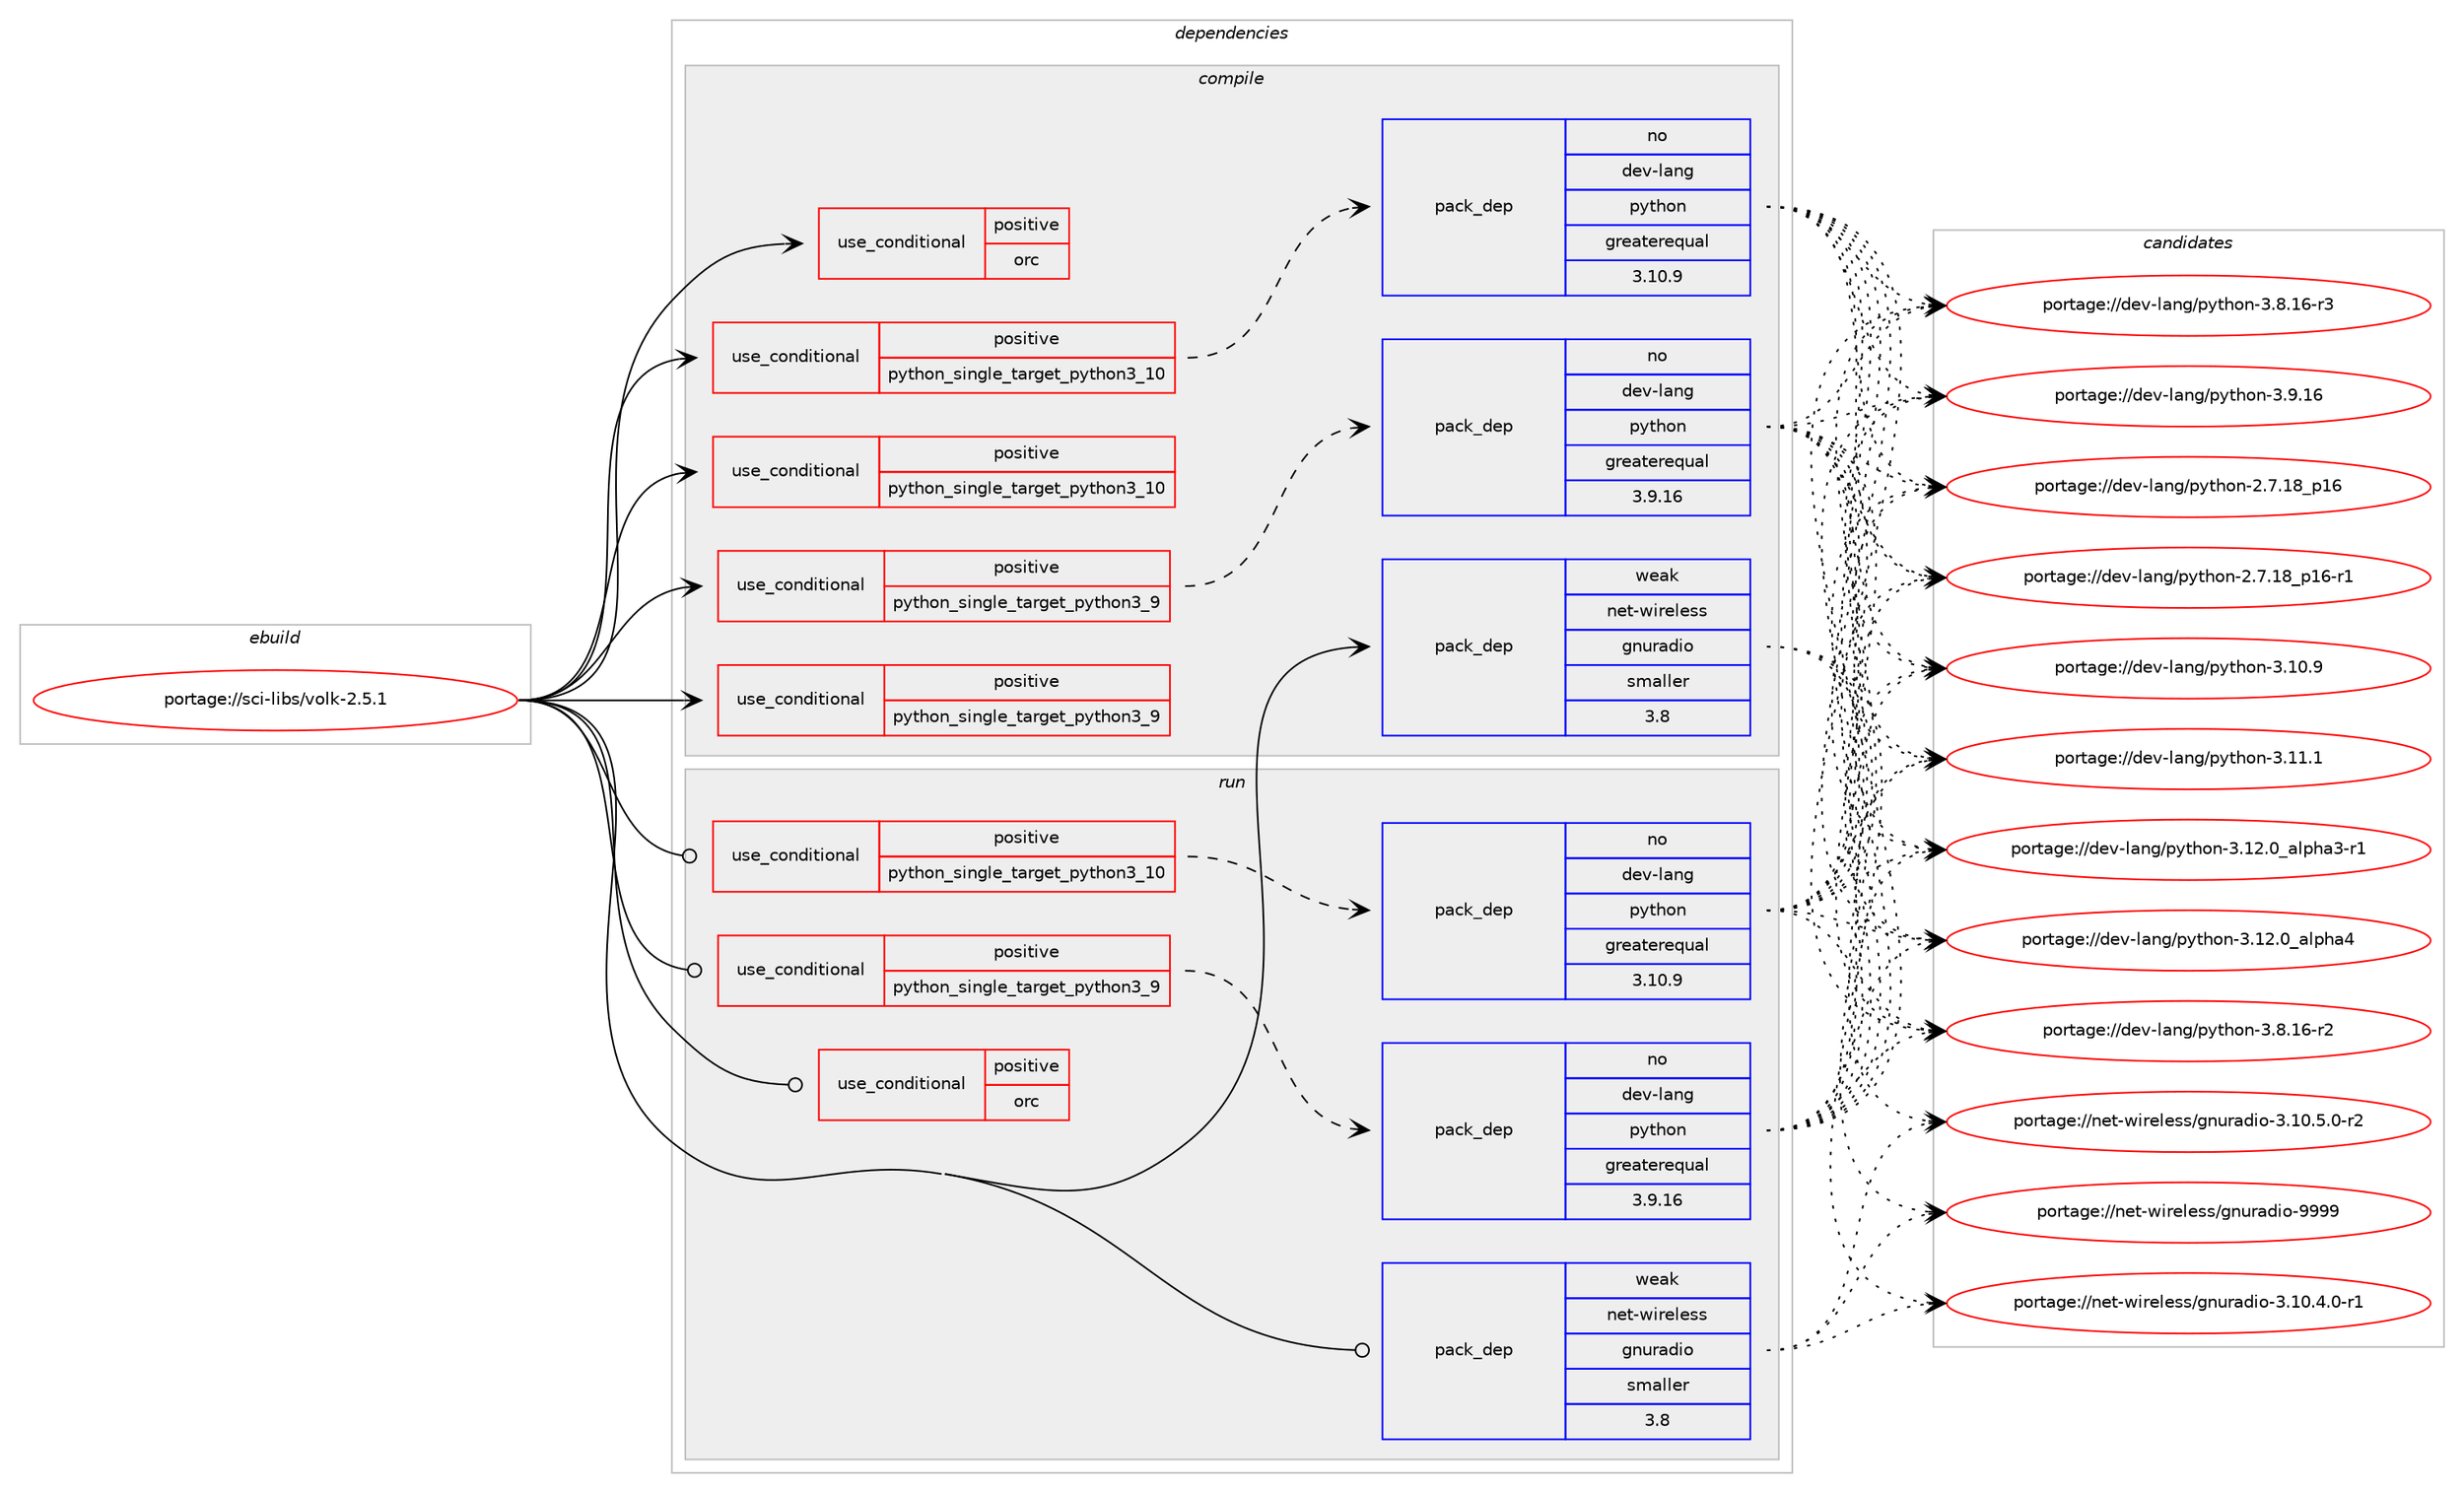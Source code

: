 digraph prolog {

# *************
# Graph options
# *************

newrank=true;
concentrate=true;
compound=true;
graph [rankdir=LR,fontname=Helvetica,fontsize=10,ranksep=1.5];#, ranksep=2.5, nodesep=0.2];
edge  [arrowhead=vee];
node  [fontname=Helvetica,fontsize=10];

# **********
# The ebuild
# **********

subgraph cluster_leftcol {
color=gray;
rank=same;
label=<<i>ebuild</i>>;
id [label="portage://sci-libs/volk-2.5.1", color=red, width=4, href="../sci-libs/volk-2.5.1.svg"];
}

# ****************
# The dependencies
# ****************

subgraph cluster_midcol {
color=gray;
label=<<i>dependencies</i>>;
subgraph cluster_compile {
fillcolor="#eeeeee";
style=filled;
label=<<i>compile</i>>;
subgraph cond2208 {
dependency3400 [label=<<TABLE BORDER="0" CELLBORDER="1" CELLSPACING="0" CELLPADDING="4"><TR><TD ROWSPAN="3" CELLPADDING="10">use_conditional</TD></TR><TR><TD>positive</TD></TR><TR><TD>orc</TD></TR></TABLE>>, shape=none, color=red];
# *** BEGIN UNKNOWN DEPENDENCY TYPE (TODO) ***
# dependency3400 -> package_dependency(portage://sci-libs/volk-2.5.1,install,no,dev-lang,orc,none,[,,],[],[])
# *** END UNKNOWN DEPENDENCY TYPE (TODO) ***

}
id:e -> dependency3400:w [weight=20,style="solid",arrowhead="vee"];
subgraph cond2209 {
dependency3401 [label=<<TABLE BORDER="0" CELLBORDER="1" CELLSPACING="0" CELLPADDING="4"><TR><TD ROWSPAN="3" CELLPADDING="10">use_conditional</TD></TR><TR><TD>positive</TD></TR><TR><TD>python_single_target_python3_10</TD></TR></TABLE>>, shape=none, color=red];
subgraph pack1159 {
dependency3402 [label=<<TABLE BORDER="0" CELLBORDER="1" CELLSPACING="0" CELLPADDING="4" WIDTH="220"><TR><TD ROWSPAN="6" CELLPADDING="30">pack_dep</TD></TR><TR><TD WIDTH="110">no</TD></TR><TR><TD>dev-lang</TD></TR><TR><TD>python</TD></TR><TR><TD>greaterequal</TD></TR><TR><TD>3.10.9</TD></TR></TABLE>>, shape=none, color=blue];
}
dependency3401:e -> dependency3402:w [weight=20,style="dashed",arrowhead="vee"];
}
id:e -> dependency3401:w [weight=20,style="solid",arrowhead="vee"];
subgraph cond2210 {
dependency3403 [label=<<TABLE BORDER="0" CELLBORDER="1" CELLSPACING="0" CELLPADDING="4"><TR><TD ROWSPAN="3" CELLPADDING="10">use_conditional</TD></TR><TR><TD>positive</TD></TR><TR><TD>python_single_target_python3_10</TD></TR></TABLE>>, shape=none, color=red];
# *** BEGIN UNKNOWN DEPENDENCY TYPE (TODO) ***
# dependency3403 -> package_dependency(portage://sci-libs/volk-2.5.1,install,no,dev-python,mako,none,[,,],[],[use(enable(python_targets_python3_10),negative)])
# *** END UNKNOWN DEPENDENCY TYPE (TODO) ***

# *** BEGIN UNKNOWN DEPENDENCY TYPE (TODO) ***
# dependency3403 -> package_dependency(portage://sci-libs/volk-2.5.1,install,no,dev-python,six,none,[,,],[],[use(enable(python_targets_python3_10),negative)])
# *** END UNKNOWN DEPENDENCY TYPE (TODO) ***

}
id:e -> dependency3403:w [weight=20,style="solid",arrowhead="vee"];
subgraph cond2211 {
dependency3404 [label=<<TABLE BORDER="0" CELLBORDER="1" CELLSPACING="0" CELLPADDING="4"><TR><TD ROWSPAN="3" CELLPADDING="10">use_conditional</TD></TR><TR><TD>positive</TD></TR><TR><TD>python_single_target_python3_9</TD></TR></TABLE>>, shape=none, color=red];
subgraph pack1160 {
dependency3405 [label=<<TABLE BORDER="0" CELLBORDER="1" CELLSPACING="0" CELLPADDING="4" WIDTH="220"><TR><TD ROWSPAN="6" CELLPADDING="30">pack_dep</TD></TR><TR><TD WIDTH="110">no</TD></TR><TR><TD>dev-lang</TD></TR><TR><TD>python</TD></TR><TR><TD>greaterequal</TD></TR><TR><TD>3.9.16</TD></TR></TABLE>>, shape=none, color=blue];
}
dependency3404:e -> dependency3405:w [weight=20,style="dashed",arrowhead="vee"];
}
id:e -> dependency3404:w [weight=20,style="solid",arrowhead="vee"];
subgraph cond2212 {
dependency3406 [label=<<TABLE BORDER="0" CELLBORDER="1" CELLSPACING="0" CELLPADDING="4"><TR><TD ROWSPAN="3" CELLPADDING="10">use_conditional</TD></TR><TR><TD>positive</TD></TR><TR><TD>python_single_target_python3_9</TD></TR></TABLE>>, shape=none, color=red];
# *** BEGIN UNKNOWN DEPENDENCY TYPE (TODO) ***
# dependency3406 -> package_dependency(portage://sci-libs/volk-2.5.1,install,no,dev-python,mako,none,[,,],[],[use(enable(python_targets_python3_9),negative)])
# *** END UNKNOWN DEPENDENCY TYPE (TODO) ***

# *** BEGIN UNKNOWN DEPENDENCY TYPE (TODO) ***
# dependency3406 -> package_dependency(portage://sci-libs/volk-2.5.1,install,no,dev-python,six,none,[,,],[],[use(enable(python_targets_python3_9),negative)])
# *** END UNKNOWN DEPENDENCY TYPE (TODO) ***

}
id:e -> dependency3406:w [weight=20,style="solid",arrowhead="vee"];
# *** BEGIN UNKNOWN DEPENDENCY TYPE (TODO) ***
# id -> package_dependency(portage://sci-libs/volk-2.5.1,install,no,dev-libs,boost,none,[,,],any_same_slot,[])
# *** END UNKNOWN DEPENDENCY TYPE (TODO) ***

subgraph pack1161 {
dependency3407 [label=<<TABLE BORDER="0" CELLBORDER="1" CELLSPACING="0" CELLPADDING="4" WIDTH="220"><TR><TD ROWSPAN="6" CELLPADDING="30">pack_dep</TD></TR><TR><TD WIDTH="110">weak</TD></TR><TR><TD>net-wireless</TD></TR><TR><TD>gnuradio</TD></TR><TR><TD>smaller</TD></TR><TR><TD>3.8</TD></TR></TABLE>>, shape=none, color=blue];
}
id:e -> dependency3407:w [weight=20,style="solid",arrowhead="vee"];
}
subgraph cluster_compileandrun {
fillcolor="#eeeeee";
style=filled;
label=<<i>compile and run</i>>;
}
subgraph cluster_run {
fillcolor="#eeeeee";
style=filled;
label=<<i>run</i>>;
subgraph cond2213 {
dependency3408 [label=<<TABLE BORDER="0" CELLBORDER="1" CELLSPACING="0" CELLPADDING="4"><TR><TD ROWSPAN="3" CELLPADDING="10">use_conditional</TD></TR><TR><TD>positive</TD></TR><TR><TD>orc</TD></TR></TABLE>>, shape=none, color=red];
# *** BEGIN UNKNOWN DEPENDENCY TYPE (TODO) ***
# dependency3408 -> package_dependency(portage://sci-libs/volk-2.5.1,run,no,dev-lang,orc,none,[,,],[],[])
# *** END UNKNOWN DEPENDENCY TYPE (TODO) ***

}
id:e -> dependency3408:w [weight=20,style="solid",arrowhead="odot"];
subgraph cond2214 {
dependency3409 [label=<<TABLE BORDER="0" CELLBORDER="1" CELLSPACING="0" CELLPADDING="4"><TR><TD ROWSPAN="3" CELLPADDING="10">use_conditional</TD></TR><TR><TD>positive</TD></TR><TR><TD>python_single_target_python3_10</TD></TR></TABLE>>, shape=none, color=red];
subgraph pack1162 {
dependency3410 [label=<<TABLE BORDER="0" CELLBORDER="1" CELLSPACING="0" CELLPADDING="4" WIDTH="220"><TR><TD ROWSPAN="6" CELLPADDING="30">pack_dep</TD></TR><TR><TD WIDTH="110">no</TD></TR><TR><TD>dev-lang</TD></TR><TR><TD>python</TD></TR><TR><TD>greaterequal</TD></TR><TR><TD>3.10.9</TD></TR></TABLE>>, shape=none, color=blue];
}
dependency3409:e -> dependency3410:w [weight=20,style="dashed",arrowhead="vee"];
}
id:e -> dependency3409:w [weight=20,style="solid",arrowhead="odot"];
subgraph cond2215 {
dependency3411 [label=<<TABLE BORDER="0" CELLBORDER="1" CELLSPACING="0" CELLPADDING="4"><TR><TD ROWSPAN="3" CELLPADDING="10">use_conditional</TD></TR><TR><TD>positive</TD></TR><TR><TD>python_single_target_python3_9</TD></TR></TABLE>>, shape=none, color=red];
subgraph pack1163 {
dependency3412 [label=<<TABLE BORDER="0" CELLBORDER="1" CELLSPACING="0" CELLPADDING="4" WIDTH="220"><TR><TD ROWSPAN="6" CELLPADDING="30">pack_dep</TD></TR><TR><TD WIDTH="110">no</TD></TR><TR><TD>dev-lang</TD></TR><TR><TD>python</TD></TR><TR><TD>greaterequal</TD></TR><TR><TD>3.9.16</TD></TR></TABLE>>, shape=none, color=blue];
}
dependency3411:e -> dependency3412:w [weight=20,style="dashed",arrowhead="vee"];
}
id:e -> dependency3411:w [weight=20,style="solid",arrowhead="odot"];
# *** BEGIN UNKNOWN DEPENDENCY TYPE (TODO) ***
# id -> package_dependency(portage://sci-libs/volk-2.5.1,run,no,dev-libs,boost,none,[,,],any_same_slot,[])
# *** END UNKNOWN DEPENDENCY TYPE (TODO) ***

subgraph pack1164 {
dependency3413 [label=<<TABLE BORDER="0" CELLBORDER="1" CELLSPACING="0" CELLPADDING="4" WIDTH="220"><TR><TD ROWSPAN="6" CELLPADDING="30">pack_dep</TD></TR><TR><TD WIDTH="110">weak</TD></TR><TR><TD>net-wireless</TD></TR><TR><TD>gnuradio</TD></TR><TR><TD>smaller</TD></TR><TR><TD>3.8</TD></TR></TABLE>>, shape=none, color=blue];
}
id:e -> dependency3413:w [weight=20,style="solid",arrowhead="odot"];
}
}

# **************
# The candidates
# **************

subgraph cluster_choices {
rank=same;
color=gray;
label=<<i>candidates</i>>;

subgraph choice1159 {
color=black;
nodesep=1;
choice10010111845108971101034711212111610411111045504655464956951124954 [label="portage://dev-lang/python-2.7.18_p16", color=red, width=4,href="../dev-lang/python-2.7.18_p16.svg"];
choice100101118451089711010347112121116104111110455046554649569511249544511449 [label="portage://dev-lang/python-2.7.18_p16-r1", color=red, width=4,href="../dev-lang/python-2.7.18_p16-r1.svg"];
choice10010111845108971101034711212111610411111045514649484657 [label="portage://dev-lang/python-3.10.9", color=red, width=4,href="../dev-lang/python-3.10.9.svg"];
choice10010111845108971101034711212111610411111045514649494649 [label="portage://dev-lang/python-3.11.1", color=red, width=4,href="../dev-lang/python-3.11.1.svg"];
choice10010111845108971101034711212111610411111045514649504648959710811210497514511449 [label="portage://dev-lang/python-3.12.0_alpha3-r1", color=red, width=4,href="../dev-lang/python-3.12.0_alpha3-r1.svg"];
choice1001011184510897110103471121211161041111104551464950464895971081121049752 [label="portage://dev-lang/python-3.12.0_alpha4", color=red, width=4,href="../dev-lang/python-3.12.0_alpha4.svg"];
choice100101118451089711010347112121116104111110455146564649544511450 [label="portage://dev-lang/python-3.8.16-r2", color=red, width=4,href="../dev-lang/python-3.8.16-r2.svg"];
choice100101118451089711010347112121116104111110455146564649544511451 [label="portage://dev-lang/python-3.8.16-r3", color=red, width=4,href="../dev-lang/python-3.8.16-r3.svg"];
choice10010111845108971101034711212111610411111045514657464954 [label="portage://dev-lang/python-3.9.16", color=red, width=4,href="../dev-lang/python-3.9.16.svg"];
dependency3402:e -> choice10010111845108971101034711212111610411111045504655464956951124954:w [style=dotted,weight="100"];
dependency3402:e -> choice100101118451089711010347112121116104111110455046554649569511249544511449:w [style=dotted,weight="100"];
dependency3402:e -> choice10010111845108971101034711212111610411111045514649484657:w [style=dotted,weight="100"];
dependency3402:e -> choice10010111845108971101034711212111610411111045514649494649:w [style=dotted,weight="100"];
dependency3402:e -> choice10010111845108971101034711212111610411111045514649504648959710811210497514511449:w [style=dotted,weight="100"];
dependency3402:e -> choice1001011184510897110103471121211161041111104551464950464895971081121049752:w [style=dotted,weight="100"];
dependency3402:e -> choice100101118451089711010347112121116104111110455146564649544511450:w [style=dotted,weight="100"];
dependency3402:e -> choice100101118451089711010347112121116104111110455146564649544511451:w [style=dotted,weight="100"];
dependency3402:e -> choice10010111845108971101034711212111610411111045514657464954:w [style=dotted,weight="100"];
}
subgraph choice1160 {
color=black;
nodesep=1;
choice10010111845108971101034711212111610411111045504655464956951124954 [label="portage://dev-lang/python-2.7.18_p16", color=red, width=4,href="../dev-lang/python-2.7.18_p16.svg"];
choice100101118451089711010347112121116104111110455046554649569511249544511449 [label="portage://dev-lang/python-2.7.18_p16-r1", color=red, width=4,href="../dev-lang/python-2.7.18_p16-r1.svg"];
choice10010111845108971101034711212111610411111045514649484657 [label="portage://dev-lang/python-3.10.9", color=red, width=4,href="../dev-lang/python-3.10.9.svg"];
choice10010111845108971101034711212111610411111045514649494649 [label="portage://dev-lang/python-3.11.1", color=red, width=4,href="../dev-lang/python-3.11.1.svg"];
choice10010111845108971101034711212111610411111045514649504648959710811210497514511449 [label="portage://dev-lang/python-3.12.0_alpha3-r1", color=red, width=4,href="../dev-lang/python-3.12.0_alpha3-r1.svg"];
choice1001011184510897110103471121211161041111104551464950464895971081121049752 [label="portage://dev-lang/python-3.12.0_alpha4", color=red, width=4,href="../dev-lang/python-3.12.0_alpha4.svg"];
choice100101118451089711010347112121116104111110455146564649544511450 [label="portage://dev-lang/python-3.8.16-r2", color=red, width=4,href="../dev-lang/python-3.8.16-r2.svg"];
choice100101118451089711010347112121116104111110455146564649544511451 [label="portage://dev-lang/python-3.8.16-r3", color=red, width=4,href="../dev-lang/python-3.8.16-r3.svg"];
choice10010111845108971101034711212111610411111045514657464954 [label="portage://dev-lang/python-3.9.16", color=red, width=4,href="../dev-lang/python-3.9.16.svg"];
dependency3405:e -> choice10010111845108971101034711212111610411111045504655464956951124954:w [style=dotted,weight="100"];
dependency3405:e -> choice100101118451089711010347112121116104111110455046554649569511249544511449:w [style=dotted,weight="100"];
dependency3405:e -> choice10010111845108971101034711212111610411111045514649484657:w [style=dotted,weight="100"];
dependency3405:e -> choice10010111845108971101034711212111610411111045514649494649:w [style=dotted,weight="100"];
dependency3405:e -> choice10010111845108971101034711212111610411111045514649504648959710811210497514511449:w [style=dotted,weight="100"];
dependency3405:e -> choice1001011184510897110103471121211161041111104551464950464895971081121049752:w [style=dotted,weight="100"];
dependency3405:e -> choice100101118451089711010347112121116104111110455146564649544511450:w [style=dotted,weight="100"];
dependency3405:e -> choice100101118451089711010347112121116104111110455146564649544511451:w [style=dotted,weight="100"];
dependency3405:e -> choice10010111845108971101034711212111610411111045514657464954:w [style=dotted,weight="100"];
}
subgraph choice1161 {
color=black;
nodesep=1;
choice1101011164511910511410110810111511547103110117114971001051114551464948465246484511449 [label="portage://net-wireless/gnuradio-3.10.4.0-r1", color=red, width=4,href="../net-wireless/gnuradio-3.10.4.0-r1.svg"];
choice1101011164511910511410110810111511547103110117114971001051114551464948465346484511450 [label="portage://net-wireless/gnuradio-3.10.5.0-r2", color=red, width=4,href="../net-wireless/gnuradio-3.10.5.0-r2.svg"];
choice1101011164511910511410110810111511547103110117114971001051114557575757 [label="portage://net-wireless/gnuradio-9999", color=red, width=4,href="../net-wireless/gnuradio-9999.svg"];
dependency3407:e -> choice1101011164511910511410110810111511547103110117114971001051114551464948465246484511449:w [style=dotted,weight="100"];
dependency3407:e -> choice1101011164511910511410110810111511547103110117114971001051114551464948465346484511450:w [style=dotted,weight="100"];
dependency3407:e -> choice1101011164511910511410110810111511547103110117114971001051114557575757:w [style=dotted,weight="100"];
}
subgraph choice1162 {
color=black;
nodesep=1;
choice10010111845108971101034711212111610411111045504655464956951124954 [label="portage://dev-lang/python-2.7.18_p16", color=red, width=4,href="../dev-lang/python-2.7.18_p16.svg"];
choice100101118451089711010347112121116104111110455046554649569511249544511449 [label="portage://dev-lang/python-2.7.18_p16-r1", color=red, width=4,href="../dev-lang/python-2.7.18_p16-r1.svg"];
choice10010111845108971101034711212111610411111045514649484657 [label="portage://dev-lang/python-3.10.9", color=red, width=4,href="../dev-lang/python-3.10.9.svg"];
choice10010111845108971101034711212111610411111045514649494649 [label="portage://dev-lang/python-3.11.1", color=red, width=4,href="../dev-lang/python-3.11.1.svg"];
choice10010111845108971101034711212111610411111045514649504648959710811210497514511449 [label="portage://dev-lang/python-3.12.0_alpha3-r1", color=red, width=4,href="../dev-lang/python-3.12.0_alpha3-r1.svg"];
choice1001011184510897110103471121211161041111104551464950464895971081121049752 [label="portage://dev-lang/python-3.12.0_alpha4", color=red, width=4,href="../dev-lang/python-3.12.0_alpha4.svg"];
choice100101118451089711010347112121116104111110455146564649544511450 [label="portage://dev-lang/python-3.8.16-r2", color=red, width=4,href="../dev-lang/python-3.8.16-r2.svg"];
choice100101118451089711010347112121116104111110455146564649544511451 [label="portage://dev-lang/python-3.8.16-r3", color=red, width=4,href="../dev-lang/python-3.8.16-r3.svg"];
choice10010111845108971101034711212111610411111045514657464954 [label="portage://dev-lang/python-3.9.16", color=red, width=4,href="../dev-lang/python-3.9.16.svg"];
dependency3410:e -> choice10010111845108971101034711212111610411111045504655464956951124954:w [style=dotted,weight="100"];
dependency3410:e -> choice100101118451089711010347112121116104111110455046554649569511249544511449:w [style=dotted,weight="100"];
dependency3410:e -> choice10010111845108971101034711212111610411111045514649484657:w [style=dotted,weight="100"];
dependency3410:e -> choice10010111845108971101034711212111610411111045514649494649:w [style=dotted,weight="100"];
dependency3410:e -> choice10010111845108971101034711212111610411111045514649504648959710811210497514511449:w [style=dotted,weight="100"];
dependency3410:e -> choice1001011184510897110103471121211161041111104551464950464895971081121049752:w [style=dotted,weight="100"];
dependency3410:e -> choice100101118451089711010347112121116104111110455146564649544511450:w [style=dotted,weight="100"];
dependency3410:e -> choice100101118451089711010347112121116104111110455146564649544511451:w [style=dotted,weight="100"];
dependency3410:e -> choice10010111845108971101034711212111610411111045514657464954:w [style=dotted,weight="100"];
}
subgraph choice1163 {
color=black;
nodesep=1;
choice10010111845108971101034711212111610411111045504655464956951124954 [label="portage://dev-lang/python-2.7.18_p16", color=red, width=4,href="../dev-lang/python-2.7.18_p16.svg"];
choice100101118451089711010347112121116104111110455046554649569511249544511449 [label="portage://dev-lang/python-2.7.18_p16-r1", color=red, width=4,href="../dev-lang/python-2.7.18_p16-r1.svg"];
choice10010111845108971101034711212111610411111045514649484657 [label="portage://dev-lang/python-3.10.9", color=red, width=4,href="../dev-lang/python-3.10.9.svg"];
choice10010111845108971101034711212111610411111045514649494649 [label="portage://dev-lang/python-3.11.1", color=red, width=4,href="../dev-lang/python-3.11.1.svg"];
choice10010111845108971101034711212111610411111045514649504648959710811210497514511449 [label="portage://dev-lang/python-3.12.0_alpha3-r1", color=red, width=4,href="../dev-lang/python-3.12.0_alpha3-r1.svg"];
choice1001011184510897110103471121211161041111104551464950464895971081121049752 [label="portage://dev-lang/python-3.12.0_alpha4", color=red, width=4,href="../dev-lang/python-3.12.0_alpha4.svg"];
choice100101118451089711010347112121116104111110455146564649544511450 [label="portage://dev-lang/python-3.8.16-r2", color=red, width=4,href="../dev-lang/python-3.8.16-r2.svg"];
choice100101118451089711010347112121116104111110455146564649544511451 [label="portage://dev-lang/python-3.8.16-r3", color=red, width=4,href="../dev-lang/python-3.8.16-r3.svg"];
choice10010111845108971101034711212111610411111045514657464954 [label="portage://dev-lang/python-3.9.16", color=red, width=4,href="../dev-lang/python-3.9.16.svg"];
dependency3412:e -> choice10010111845108971101034711212111610411111045504655464956951124954:w [style=dotted,weight="100"];
dependency3412:e -> choice100101118451089711010347112121116104111110455046554649569511249544511449:w [style=dotted,weight="100"];
dependency3412:e -> choice10010111845108971101034711212111610411111045514649484657:w [style=dotted,weight="100"];
dependency3412:e -> choice10010111845108971101034711212111610411111045514649494649:w [style=dotted,weight="100"];
dependency3412:e -> choice10010111845108971101034711212111610411111045514649504648959710811210497514511449:w [style=dotted,weight="100"];
dependency3412:e -> choice1001011184510897110103471121211161041111104551464950464895971081121049752:w [style=dotted,weight="100"];
dependency3412:e -> choice100101118451089711010347112121116104111110455146564649544511450:w [style=dotted,weight="100"];
dependency3412:e -> choice100101118451089711010347112121116104111110455146564649544511451:w [style=dotted,weight="100"];
dependency3412:e -> choice10010111845108971101034711212111610411111045514657464954:w [style=dotted,weight="100"];
}
subgraph choice1164 {
color=black;
nodesep=1;
choice1101011164511910511410110810111511547103110117114971001051114551464948465246484511449 [label="portage://net-wireless/gnuradio-3.10.4.0-r1", color=red, width=4,href="../net-wireless/gnuradio-3.10.4.0-r1.svg"];
choice1101011164511910511410110810111511547103110117114971001051114551464948465346484511450 [label="portage://net-wireless/gnuradio-3.10.5.0-r2", color=red, width=4,href="../net-wireless/gnuradio-3.10.5.0-r2.svg"];
choice1101011164511910511410110810111511547103110117114971001051114557575757 [label="portage://net-wireless/gnuradio-9999", color=red, width=4,href="../net-wireless/gnuradio-9999.svg"];
dependency3413:e -> choice1101011164511910511410110810111511547103110117114971001051114551464948465246484511449:w [style=dotted,weight="100"];
dependency3413:e -> choice1101011164511910511410110810111511547103110117114971001051114551464948465346484511450:w [style=dotted,weight="100"];
dependency3413:e -> choice1101011164511910511410110810111511547103110117114971001051114557575757:w [style=dotted,weight="100"];
}
}

}
